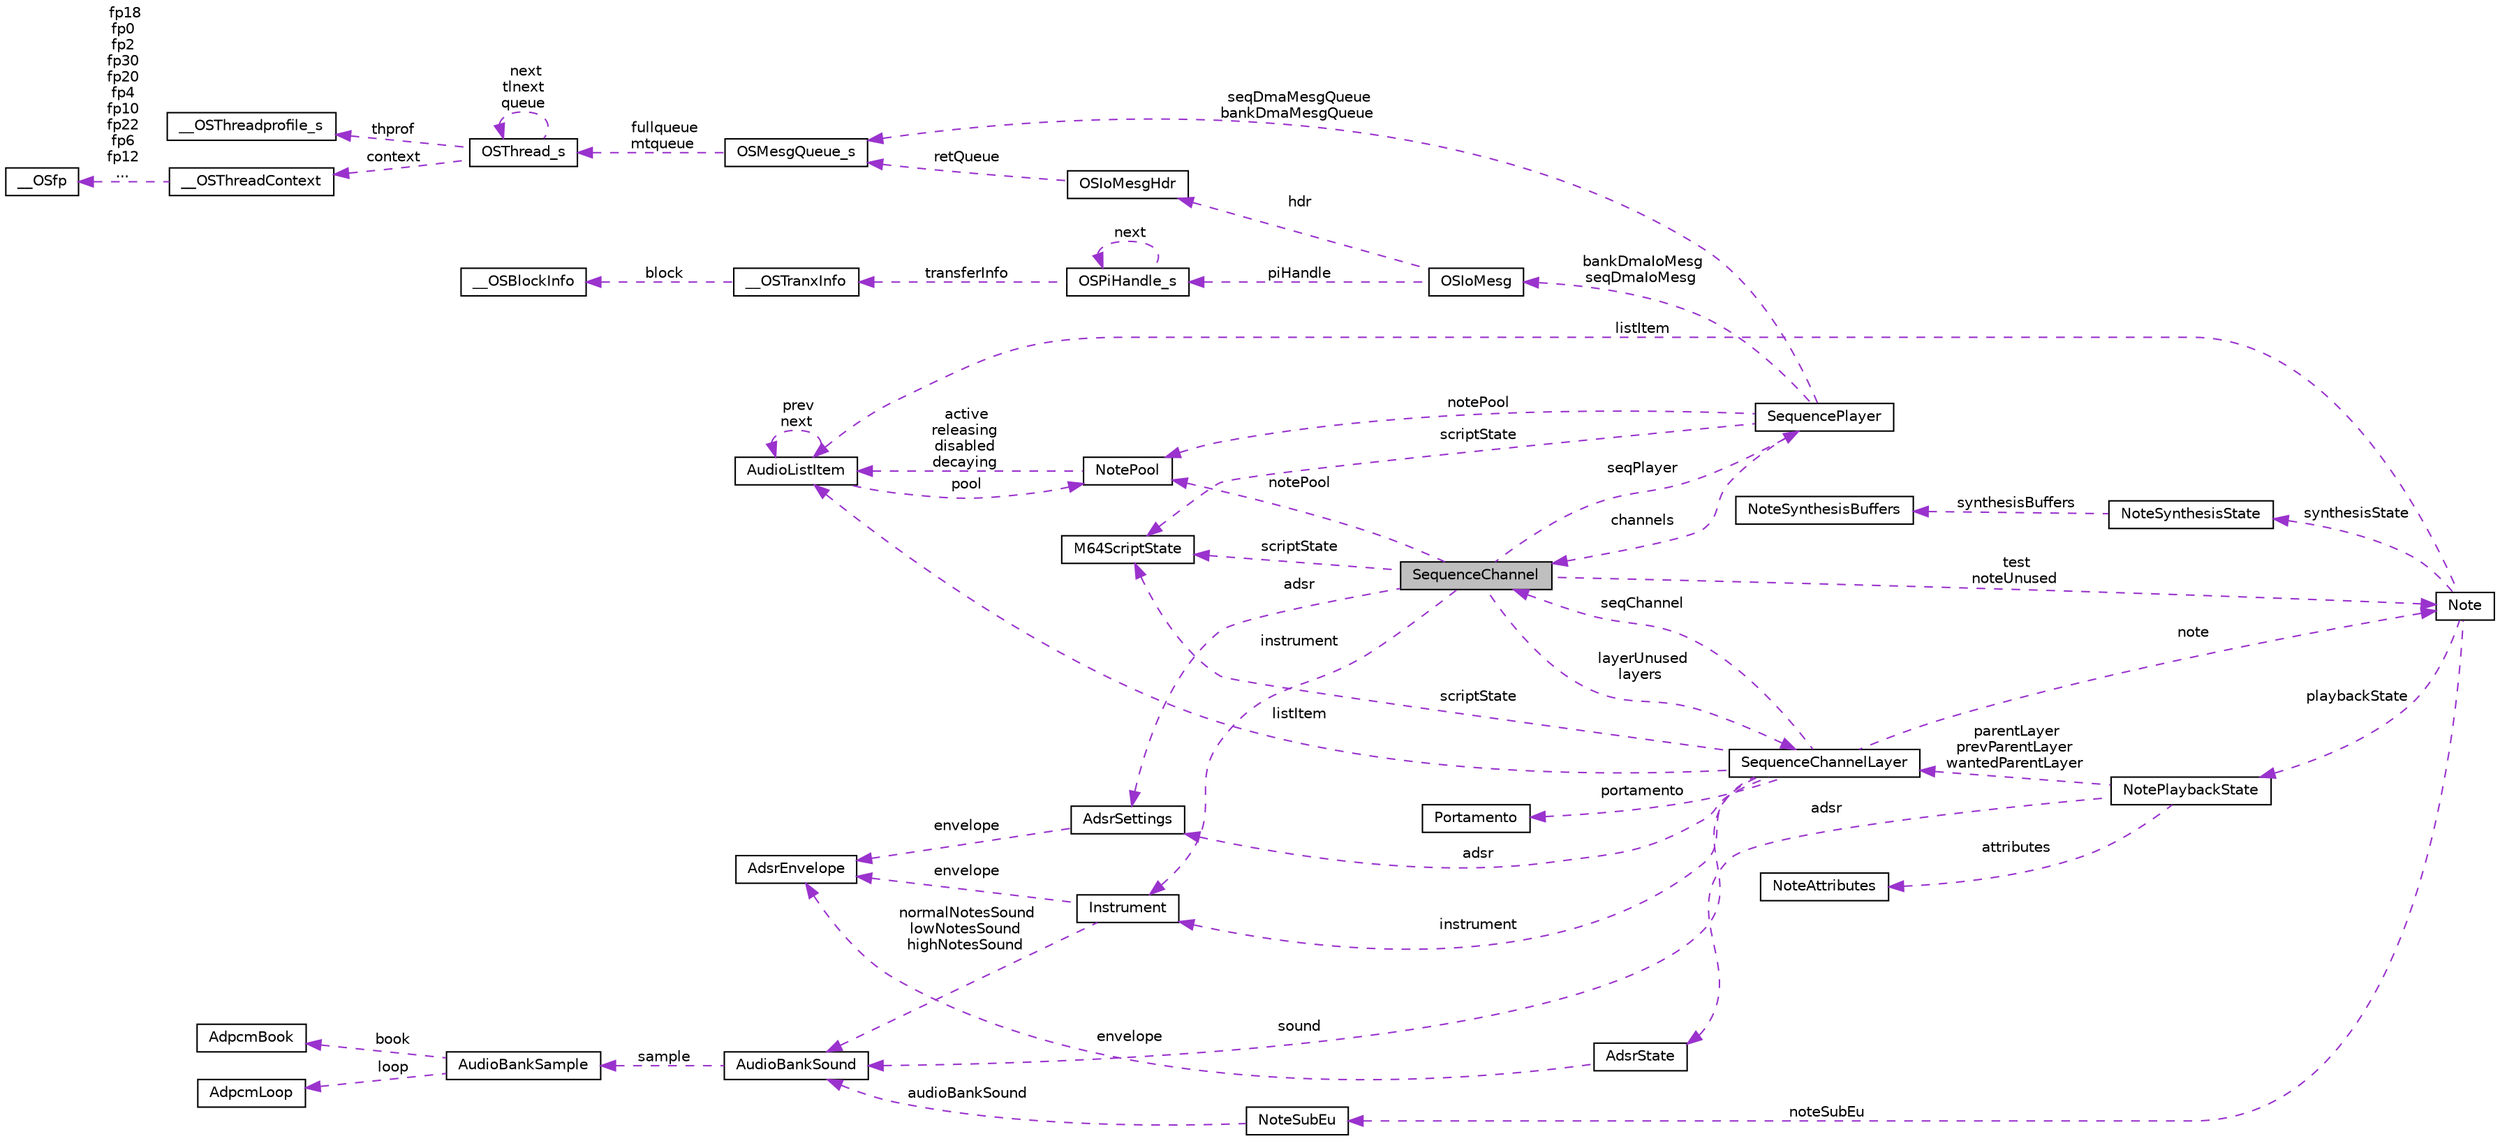 digraph "SequenceChannel"
{
 // LATEX_PDF_SIZE
  edge [fontname="Helvetica",fontsize="10",labelfontname="Helvetica",labelfontsize="10"];
  node [fontname="Helvetica",fontsize="10",shape=record];
  rankdir="LR";
  Node1 [label="SequenceChannel",height=0.2,width=0.4,color="black", fillcolor="grey75", style="filled", fontcolor="black",tooltip=" "];
  Node2 -> Node1 [dir="back",color="darkorchid3",fontsize="10",style="dashed",label=" seqPlayer" ,fontname="Helvetica"];
  Node2 [label="SequencePlayer",height=0.2,width=0.4,color="black", fillcolor="white", style="filled",URL="$d9/dde/structSequencePlayer.html",tooltip=" "];
  Node3 -> Node2 [dir="back",color="darkorchid3",fontsize="10",style="dashed",label=" scriptState" ,fontname="Helvetica"];
  Node3 [label="M64ScriptState",height=0.2,width=0.4,color="black", fillcolor="white", style="filled",URL="$d2/dbe/structM64ScriptState.html",tooltip=" "];
  Node1 -> Node2 [dir="back",color="darkorchid3",fontsize="10",style="dashed",label=" channels" ,fontname="Helvetica"];
  Node4 -> Node2 [dir="back",color="darkorchid3",fontsize="10",style="dashed",label=" seqDmaMesgQueue\nbankDmaMesgQueue" ,fontname="Helvetica"];
  Node4 [label="OSMesgQueue_s",height=0.2,width=0.4,color="black", fillcolor="white", style="filled",URL="$dc/d50/structOSMesgQueue__s.html",tooltip=" "];
  Node5 -> Node4 [dir="back",color="darkorchid3",fontsize="10",style="dashed",label=" fullqueue\nmtqueue" ,fontname="Helvetica"];
  Node5 [label="OSThread_s",height=0.2,width=0.4,color="black", fillcolor="white", style="filled",URL="$da/dec/structOSThread__s.html",tooltip=" "];
  Node6 -> Node5 [dir="back",color="darkorchid3",fontsize="10",style="dashed",label=" thprof" ,fontname="Helvetica"];
  Node6 [label="__OSThreadprofile_s",height=0.2,width=0.4,color="black", fillcolor="white", style="filled",URL="$dc/d70/struct____OSThreadprofile__s.html",tooltip=" "];
  Node5 -> Node5 [dir="back",color="darkorchid3",fontsize="10",style="dashed",label=" next\ntlnext\nqueue" ,fontname="Helvetica"];
  Node7 -> Node5 [dir="back",color="darkorchid3",fontsize="10",style="dashed",label=" context" ,fontname="Helvetica"];
  Node7 [label="__OSThreadContext",height=0.2,width=0.4,color="black", fillcolor="white", style="filled",URL="$d9/dec/struct____OSThreadContext.html",tooltip=" "];
  Node8 -> Node7 [dir="back",color="darkorchid3",fontsize="10",style="dashed",label=" fp18\nfp0\nfp2\nfp30\nfp20\nfp4\nfp10\nfp22\nfp6\nfp12\n..." ,fontname="Helvetica"];
  Node8 [label="__OSfp",height=0.2,width=0.4,color="black", fillcolor="white", style="filled",URL="$d0/d5b/union____OSfp.html",tooltip=" "];
  Node9 -> Node2 [dir="back",color="darkorchid3",fontsize="10",style="dashed",label=" bankDmaIoMesg\nseqDmaIoMesg" ,fontname="Helvetica"];
  Node9 [label="OSIoMesg",height=0.2,width=0.4,color="black", fillcolor="white", style="filled",URL="$d8/d97/structOSIoMesg.html",tooltip=" "];
  Node10 -> Node9 [dir="back",color="darkorchid3",fontsize="10",style="dashed",label=" piHandle" ,fontname="Helvetica"];
  Node10 [label="OSPiHandle_s",height=0.2,width=0.4,color="black", fillcolor="white", style="filled",URL="$d8/deb/structOSPiHandle__s.html",tooltip=" "];
  Node10 -> Node10 [dir="back",color="darkorchid3",fontsize="10",style="dashed",label=" next" ,fontname="Helvetica"];
  Node11 -> Node10 [dir="back",color="darkorchid3",fontsize="10",style="dashed",label=" transferInfo" ,fontname="Helvetica"];
  Node11 [label="__OSTranxInfo",height=0.2,width=0.4,color="black", fillcolor="white", style="filled",URL="$d2/d2e/struct____OSTranxInfo.html",tooltip=" "];
  Node12 -> Node11 [dir="back",color="darkorchid3",fontsize="10",style="dashed",label=" block" ,fontname="Helvetica"];
  Node12 [label="__OSBlockInfo",height=0.2,width=0.4,color="black", fillcolor="white", style="filled",URL="$df/df5/struct____OSBlockInfo.html",tooltip=" "];
  Node13 -> Node9 [dir="back",color="darkorchid3",fontsize="10",style="dashed",label=" hdr" ,fontname="Helvetica"];
  Node13 [label="OSIoMesgHdr",height=0.2,width=0.4,color="black", fillcolor="white", style="filled",URL="$dc/d69/structOSIoMesgHdr.html",tooltip=" "];
  Node4 -> Node13 [dir="back",color="darkorchid3",fontsize="10",style="dashed",label=" retQueue" ,fontname="Helvetica"];
  Node14 -> Node2 [dir="back",color="darkorchid3",fontsize="10",style="dashed",label=" notePool" ,fontname="Helvetica"];
  Node14 [label="NotePool",height=0.2,width=0.4,color="black", fillcolor="white", style="filled",URL="$d6/daf/structNotePool.html",tooltip=" "];
  Node15 -> Node14 [dir="back",color="darkorchid3",fontsize="10",style="dashed",label=" active\nreleasing\ndisabled\ndecaying" ,fontname="Helvetica"];
  Node15 [label="AudioListItem",height=0.2,width=0.4,color="black", fillcolor="white", style="filled",URL="$d5/ddf/structAudioListItem.html",tooltip=" "];
  Node15 -> Node15 [dir="back",color="darkorchid3",fontsize="10",style="dashed",label=" prev\nnext" ,fontname="Helvetica"];
  Node14 -> Node15 [dir="back",color="darkorchid3",fontsize="10",style="dashed",label=" pool" ,fontname="Helvetica"];
  Node3 -> Node1 [dir="back",color="darkorchid3",fontsize="10",style="dashed",label=" scriptState" ,fontname="Helvetica"];
  Node16 -> Node1 [dir="back",color="darkorchid3",fontsize="10",style="dashed",label=" instrument" ,fontname="Helvetica"];
  Node16 [label="Instrument",height=0.2,width=0.4,color="black", fillcolor="white", style="filled",URL="$d7/da0/structInstrument.html",tooltip=" "];
  Node17 -> Node16 [dir="back",color="darkorchid3",fontsize="10",style="dashed",label=" normalNotesSound\nlowNotesSound\nhighNotesSound" ,fontname="Helvetica"];
  Node17 [label="AudioBankSound",height=0.2,width=0.4,color="black", fillcolor="white", style="filled",URL="$d5/df4/structAudioBankSound.html",tooltip=" "];
  Node18 -> Node17 [dir="back",color="darkorchid3",fontsize="10",style="dashed",label=" sample" ,fontname="Helvetica"];
  Node18 [label="AudioBankSample",height=0.2,width=0.4,color="black", fillcolor="white", style="filled",URL="$d3/d6b/structAudioBankSample.html",tooltip=" "];
  Node19 -> Node18 [dir="back",color="darkorchid3",fontsize="10",style="dashed",label=" book" ,fontname="Helvetica"];
  Node19 [label="AdpcmBook",height=0.2,width=0.4,color="black", fillcolor="white", style="filled",URL="$d4/dc1/structAdpcmBook.html",tooltip=" "];
  Node20 -> Node18 [dir="back",color="darkorchid3",fontsize="10",style="dashed",label=" loop" ,fontname="Helvetica"];
  Node20 [label="AdpcmLoop",height=0.2,width=0.4,color="black", fillcolor="white", style="filled",URL="$de/d63/structAdpcmLoop.html",tooltip=" "];
  Node21 -> Node16 [dir="back",color="darkorchid3",fontsize="10",style="dashed",label=" envelope" ,fontname="Helvetica"];
  Node21 [label="AdsrEnvelope",height=0.2,width=0.4,color="black", fillcolor="white", style="filled",URL="$dd/d28/structAdsrEnvelope.html",tooltip=" "];
  Node22 -> Node1 [dir="back",color="darkorchid3",fontsize="10",style="dashed",label=" test\nnoteUnused" ,fontname="Helvetica"];
  Node22 [label="Note",height=0.2,width=0.4,color="black", fillcolor="white", style="filled",URL="$db/dfe/structNote.html",tooltip=" "];
  Node23 -> Node22 [dir="back",color="darkorchid3",fontsize="10",style="dashed",label=" synthesisState" ,fontname="Helvetica"];
  Node23 [label="NoteSynthesisState",height=0.2,width=0.4,color="black", fillcolor="white", style="filled",URL="$d1/d71/structNoteSynthesisState.html",tooltip=" "];
  Node24 -> Node23 [dir="back",color="darkorchid3",fontsize="10",style="dashed",label=" synthesisBuffers" ,fontname="Helvetica"];
  Node24 [label="NoteSynthesisBuffers",height=0.2,width=0.4,color="black", fillcolor="white", style="filled",URL="$d2/d02/structNoteSynthesisBuffers.html",tooltip=" "];
  Node25 -> Node22 [dir="back",color="darkorchid3",fontsize="10",style="dashed",label=" playbackState" ,fontname="Helvetica"];
  Node25 [label="NotePlaybackState",height=0.2,width=0.4,color="black", fillcolor="white", style="filled",URL="$dc/d74/structNotePlaybackState.html",tooltip=" "];
  Node26 -> Node25 [dir="back",color="darkorchid3",fontsize="10",style="dashed",label=" adsr" ,fontname="Helvetica"];
  Node26 [label="AdsrState",height=0.2,width=0.4,color="black", fillcolor="white", style="filled",URL="$dd/d3c/structAdsrState.html",tooltip=" "];
  Node21 -> Node26 [dir="back",color="darkorchid3",fontsize="10",style="dashed",label=" envelope" ,fontname="Helvetica"];
  Node27 -> Node25 [dir="back",color="darkorchid3",fontsize="10",style="dashed",label=" parentLayer\nprevParentLayer\nwantedParentLayer" ,fontname="Helvetica"];
  Node27 [label="SequenceChannelLayer",height=0.2,width=0.4,color="black", fillcolor="white", style="filled",URL="$d0/db5/structSequenceChannelLayer.html",tooltip=" "];
  Node17 -> Node27 [dir="back",color="darkorchid3",fontsize="10",style="dashed",label=" sound" ,fontname="Helvetica"];
  Node3 -> Node27 [dir="back",color="darkorchid3",fontsize="10",style="dashed",label=" scriptState" ,fontname="Helvetica"];
  Node16 -> Node27 [dir="back",color="darkorchid3",fontsize="10",style="dashed",label=" instrument" ,fontname="Helvetica"];
  Node22 -> Node27 [dir="back",color="darkorchid3",fontsize="10",style="dashed",label=" note" ,fontname="Helvetica"];
  Node1 -> Node27 [dir="back",color="darkorchid3",fontsize="10",style="dashed",label=" seqChannel" ,fontname="Helvetica"];
  Node28 -> Node27 [dir="back",color="darkorchid3",fontsize="10",style="dashed",label=" adsr" ,fontname="Helvetica"];
  Node28 [label="AdsrSettings",height=0.2,width=0.4,color="black", fillcolor="white", style="filled",URL="$d3/dcc/structAdsrSettings.html",tooltip=" "];
  Node21 -> Node28 [dir="back",color="darkorchid3",fontsize="10",style="dashed",label=" envelope" ,fontname="Helvetica"];
  Node15 -> Node27 [dir="back",color="darkorchid3",fontsize="10",style="dashed",label=" listItem" ,fontname="Helvetica"];
  Node29 -> Node27 [dir="back",color="darkorchid3",fontsize="10",style="dashed",label=" portamento" ,fontname="Helvetica"];
  Node29 [label="Portamento",height=0.2,width=0.4,color="black", fillcolor="white", style="filled",URL="$d4/d18/structPortamento.html",tooltip=" "];
  Node30 -> Node25 [dir="back",color="darkorchid3",fontsize="10",style="dashed",label=" attributes" ,fontname="Helvetica"];
  Node30 [label="NoteAttributes",height=0.2,width=0.4,color="black", fillcolor="white", style="filled",URL="$db/d43/structNoteAttributes.html",tooltip=" "];
  Node15 -> Node22 [dir="back",color="darkorchid3",fontsize="10",style="dashed",label=" listItem" ,fontname="Helvetica"];
  Node31 -> Node22 [dir="back",color="darkorchid3",fontsize="10",style="dashed",label=" noteSubEu" ,fontname="Helvetica"];
  Node31 [label="NoteSubEu",height=0.2,width=0.4,color="black", fillcolor="white", style="filled",URL="$d9/d16/structNoteSubEu.html",tooltip=" "];
  Node17 -> Node31 [dir="back",color="darkorchid3",fontsize="10",style="dashed",label=" audioBankSound" ,fontname="Helvetica"];
  Node27 -> Node1 [dir="back",color="darkorchid3",fontsize="10",style="dashed",label=" layerUnused\nlayers" ,fontname="Helvetica"];
  Node28 -> Node1 [dir="back",color="darkorchid3",fontsize="10",style="dashed",label=" adsr" ,fontname="Helvetica"];
  Node14 -> Node1 [dir="back",color="darkorchid3",fontsize="10",style="dashed",label=" notePool" ,fontname="Helvetica"];
}
